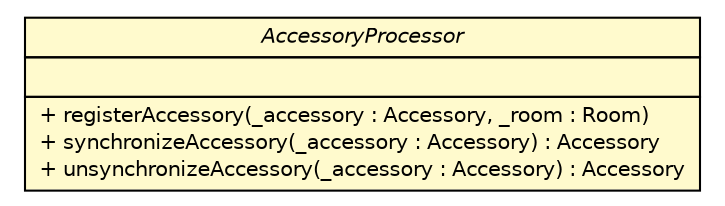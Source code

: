 #!/usr/local/bin/dot
#
# Class diagram 
# Generated by UMLGraph version 5.1 (http://www.umlgraph.org/)
#

digraph G {
	edge [fontname="Helvetica",fontsize=10,labelfontname="Helvetica",labelfontsize=10];
	node [fontname="Helvetica",fontsize=10,shape=plaintext];
	nodesep=0.25;
	ranksep=0.5;
	// com.connectlife.coreserver.environment.AccessoryProcessor
	c1222 [label=<<table title="com.connectlife.coreserver.environment.AccessoryProcessor" border="0" cellborder="1" cellspacing="0" cellpadding="2" port="p" bgcolor="lemonChiffon" href="./AccessoryProcessor.html">
		<tr><td><table border="0" cellspacing="0" cellpadding="1">
<tr><td align="center" balign="center"><font face="Helvetica-Oblique"> AccessoryProcessor </font></td></tr>
		</table></td></tr>
		<tr><td><table border="0" cellspacing="0" cellpadding="1">
<tr><td align="left" balign="left">  </td></tr>
		</table></td></tr>
		<tr><td><table border="0" cellspacing="0" cellpadding="1">
<tr><td align="left" balign="left"> + registerAccessory(_accessory : Accessory, _room : Room) </td></tr>
<tr><td align="left" balign="left"> + synchronizeAccessory(_accessory : Accessory) : Accessory </td></tr>
<tr><td align="left" balign="left"> + unsynchronizeAccessory(_accessory : Accessory) : Accessory </td></tr>
		</table></td></tr>
		</table>>, fontname="Helvetica", fontcolor="black", fontsize=10.0];
}

